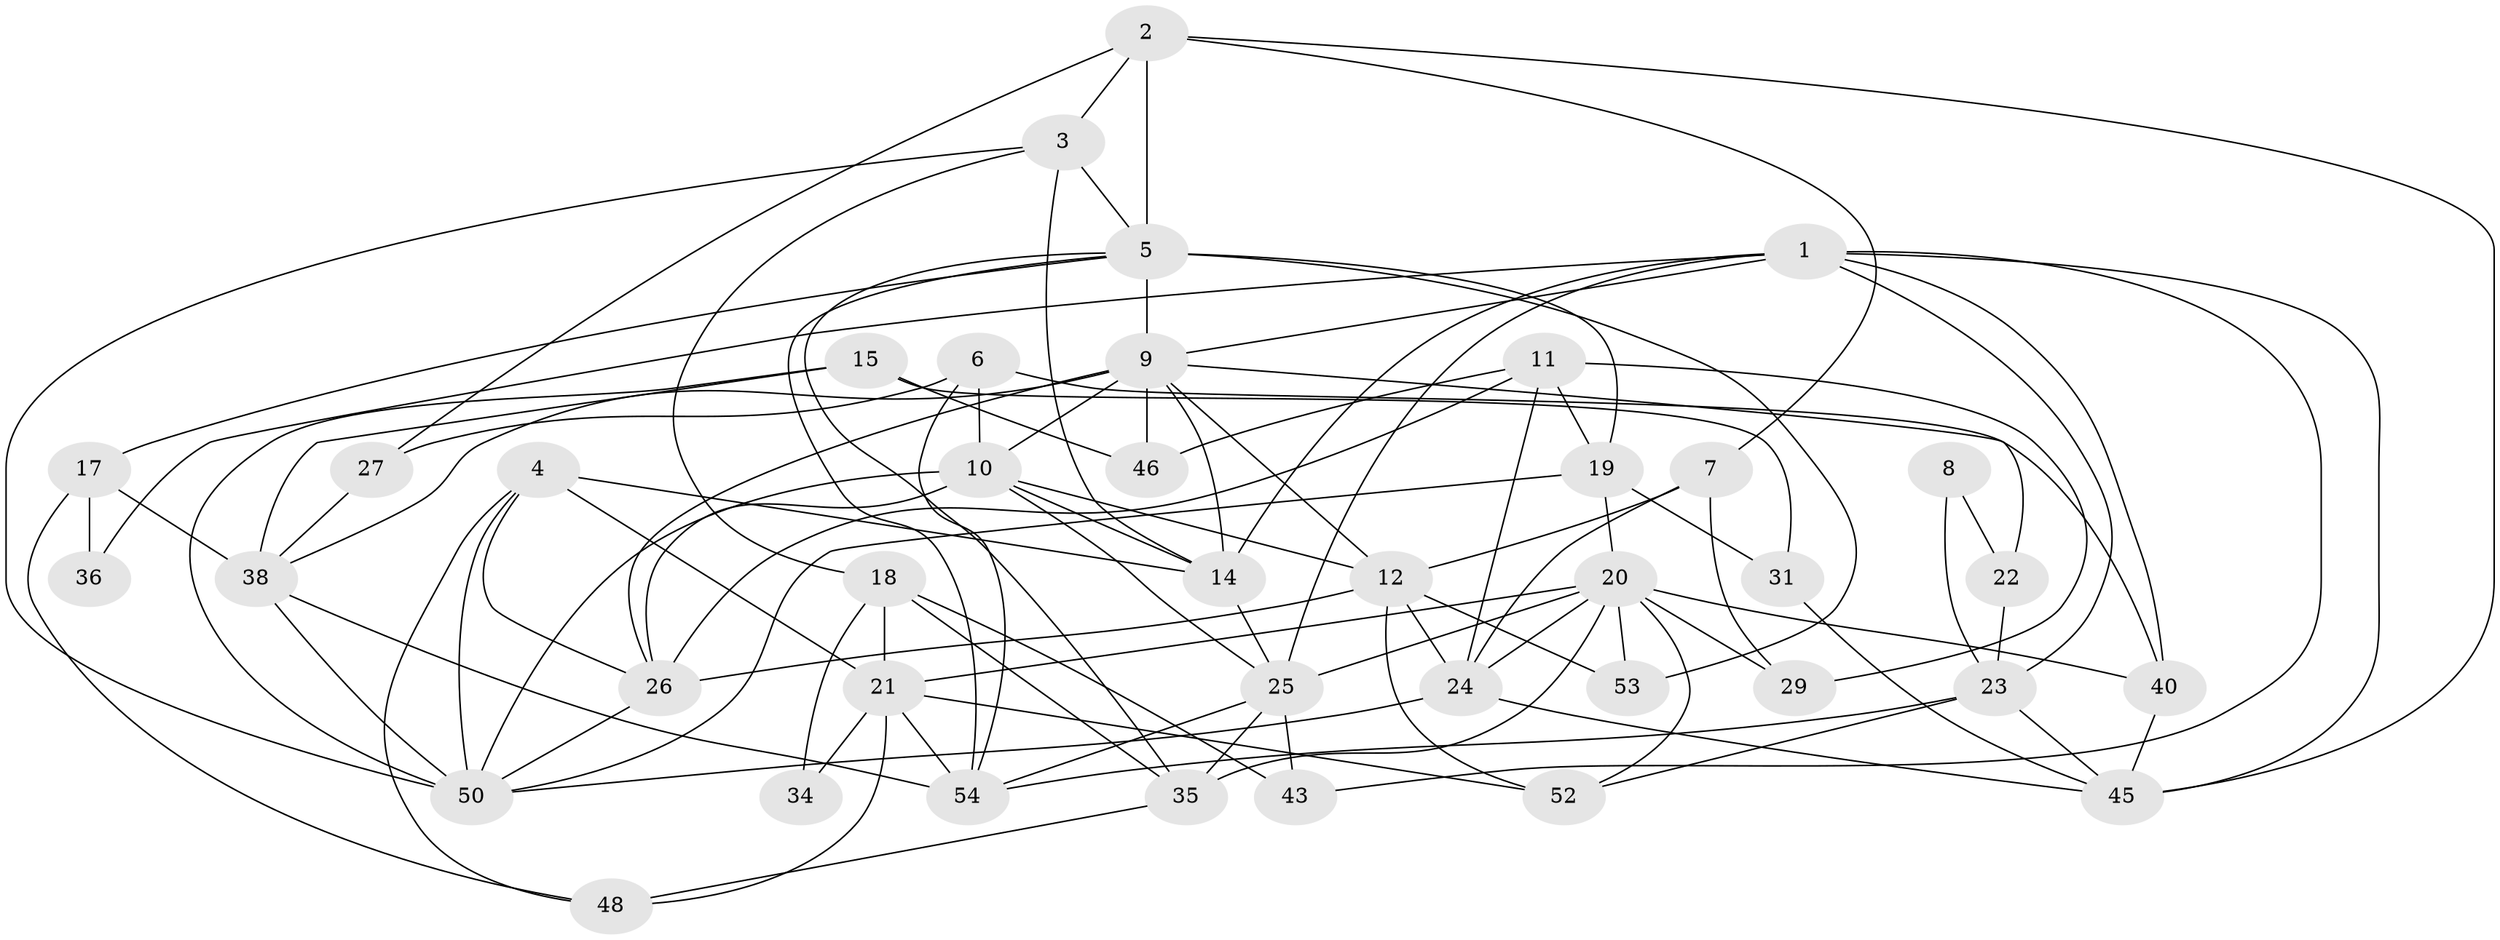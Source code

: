 // original degree distribution, {7: 0.015625, 5: 0.203125, 4: 0.28125, 3: 0.28125, 2: 0.109375, 6: 0.09375, 8: 0.015625}
// Generated by graph-tools (version 1.1) at 2025/11/02/27/25 16:11:22]
// undirected, 40 vertices, 101 edges
graph export_dot {
graph [start="1"]
  node [color=gray90,style=filled];
  1 [super="+30"];
  2 [super="+59"];
  3 [super="+55"];
  4 [super="+13"];
  5 [super="+57"];
  6;
  7 [super="+16"];
  8;
  9 [super="+49"];
  10 [super="+39"];
  11 [super="+28"];
  12 [super="+41"];
  14 [super="+60"];
  15;
  17 [super="+64"];
  18;
  19 [super="+47"];
  20 [super="+62"];
  21 [super="+37"];
  22;
  23 [super="+32"];
  24 [super="+33"];
  25 [super="+44"];
  26 [super="+42"];
  27;
  29;
  31;
  34;
  35 [super="+51"];
  36;
  38;
  40;
  43;
  45 [super="+56"];
  46 [super="+63"];
  48;
  50 [super="+58"];
  52;
  53;
  54 [super="+61"];
  1 -- 25;
  1 -- 45;
  1 -- 14;
  1 -- 36;
  1 -- 43;
  1 -- 40;
  1 -- 9;
  1 -- 23;
  2 -- 27;
  2 -- 45;
  2 -- 7;
  2 -- 3;
  2 -- 5;
  3 -- 18;
  3 -- 5;
  3 -- 50;
  3 -- 14;
  4 -- 21;
  4 -- 26;
  4 -- 48;
  4 -- 50;
  4 -- 14;
  5 -- 53;
  5 -- 17;
  5 -- 19;
  5 -- 9;
  5 -- 35;
  5 -- 54 [weight=2];
  6 -- 40;
  6 -- 27;
  6 -- 54;
  6 -- 10;
  7 -- 29;
  7 -- 24;
  7 -- 12;
  8 -- 22;
  8 -- 23;
  9 -- 22;
  9 -- 38;
  9 -- 14;
  9 -- 10;
  9 -- 12;
  9 -- 46;
  9 -- 26;
  10 -- 50;
  10 -- 12;
  10 -- 14;
  10 -- 25;
  10 -- 26;
  11 -- 26;
  11 -- 29;
  11 -- 19;
  11 -- 46 [weight=2];
  11 -- 24;
  12 -- 26;
  12 -- 24;
  12 -- 53;
  12 -- 52;
  14 -- 25;
  15 -- 38;
  15 -- 31;
  15 -- 46;
  15 -- 50;
  17 -- 48;
  17 -- 36;
  17 -- 38;
  18 -- 21;
  18 -- 43;
  18 -- 34;
  18 -- 35;
  19 -- 31;
  19 -- 20;
  19 -- 50;
  20 -- 53;
  20 -- 24;
  20 -- 25;
  20 -- 40;
  20 -- 21 [weight=2];
  20 -- 52;
  20 -- 29;
  20 -- 35;
  21 -- 34;
  21 -- 52;
  21 -- 48;
  21 -- 54;
  22 -- 23;
  23 -- 54;
  23 -- 52;
  23 -- 45;
  24 -- 45;
  24 -- 50;
  25 -- 43;
  25 -- 35;
  25 -- 54;
  26 -- 50;
  27 -- 38;
  31 -- 45;
  35 -- 48;
  38 -- 54;
  38 -- 50;
  40 -- 45;
}
